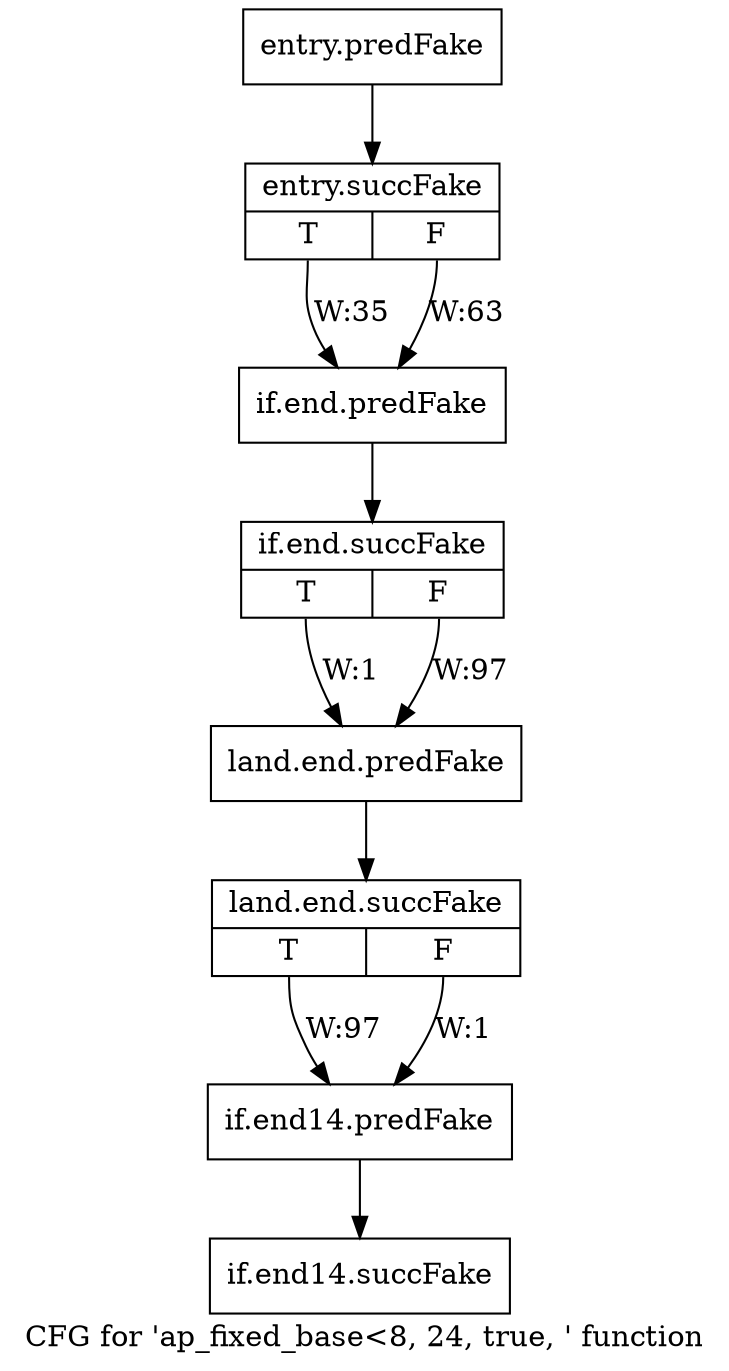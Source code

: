 digraph "CFG for 'ap_fixed_base\<8, 24, true, ' function" {
	label="CFG for 'ap_fixed_base\<8, 24, true, ' function";

	Node0x3c65b80 [shape=record,filename="",linenumber="",label="{entry.predFake}"];
	Node0x3c65b80 -> Node0x3ea3180[ callList="" memoryops="" filename="/tools/Xilinx/Vitis_HLS/2022.1/include/ap_fixed_base.h" execusionnum="96"];
	Node0x3ea3180 [shape=record,filename="/tools/Xilinx/Vitis_HLS/2022.1/include/ap_fixed_base.h",linenumber="854",label="{entry.succFake|{<s0>T|<s1>F}}"];
	Node0x3ea3180:s0 -> Node0x3c65c20[label="W:35" callList="" memoryops="" filename="/tools/Xilinx/Vitis_HLS/2022.1/include/ap_fixed_base.h" execusionnum="34"];
	Node0x3ea3180:s1 -> Node0x3c65c20[label="W:63"];
	Node0x3c65c20 [shape=record,filename="/tools/Xilinx/Vitis_HLS/2022.1/include/ap_fixed_base.h",linenumber="855",label="{if.end.predFake}"];
	Node0x3c65c20 -> Node0x3ea32f0[ callList="" memoryops="" filename="/tools/Xilinx/Vitis_HLS/2022.1/include/ap_fixed_base.h" execusionnum="96"];
	Node0x3ea32f0 [shape=record,filename="/tools/Xilinx/Vitis_HLS/2022.1/include/ap_fixed_base.h",linenumber="857",label="{if.end.succFake|{<s0>T|<s1>F}}"];
	Node0x3ea32f0:s0 -> Node0x3c65cc0[label="W:1" callList="" memoryops="" filename="" execusionnum="0"];
	Node0x3ea32f0:s1 -> Node0x3c65cc0[label="W:97"];
	Node0x3c65cc0 [shape=record,filename="/tools/Xilinx/Vitis_HLS/2022.1/include/ap_fixed_base.h",linenumber="857",label="{land.end.predFake}"];
	Node0x3c65cc0 -> Node0x3ea3480[ callList="" memoryops="" filename="/tools/Xilinx/Vitis_HLS/2022.1/include/ap_fixed_base.h" execusionnum="96"];
	Node0x3ea3480 [shape=record,filename="/tools/Xilinx/Vitis_HLS/2022.1/include/ap_fixed_base.h",linenumber="863",label="{land.end.succFake|{<s0>T|<s1>F}}"];
	Node0x3ea3480:s0 -> Node0x3c65db0[label="W:97" callList="" memoryops="" filename="/tools/Xilinx/Vitis_HLS/2022.1/include/ap_fixed_base.h" execusionnum="96"];
	Node0x3ea3480:s1 -> Node0x3c65db0[label="W:1" callList="" memoryops="" filename="/tools/Xilinx/Vitis_HLS/2022.1/include/ap_fixed_base.h" execusionnum="0"];
	Node0x3c65db0 [shape=record,filename="/tools/Xilinx/Vitis_HLS/2022.1/include/ap_fixed_base.h",linenumber="951",label="{if.end14.predFake}"];
	Node0x3c65db0 -> Node0x3ea3640[ callList="" memoryops="" filename="/tools/Xilinx/Vitis_HLS/2022.1/include/ap_fixed_base.h" execusionnum="96"];
	Node0x3ea3640 [shape=record,filename="/tools/Xilinx/Vitis_HLS/2022.1/include/ap_fixed_base.h",linenumber="951",label="{if.end14.succFake}"];
}
